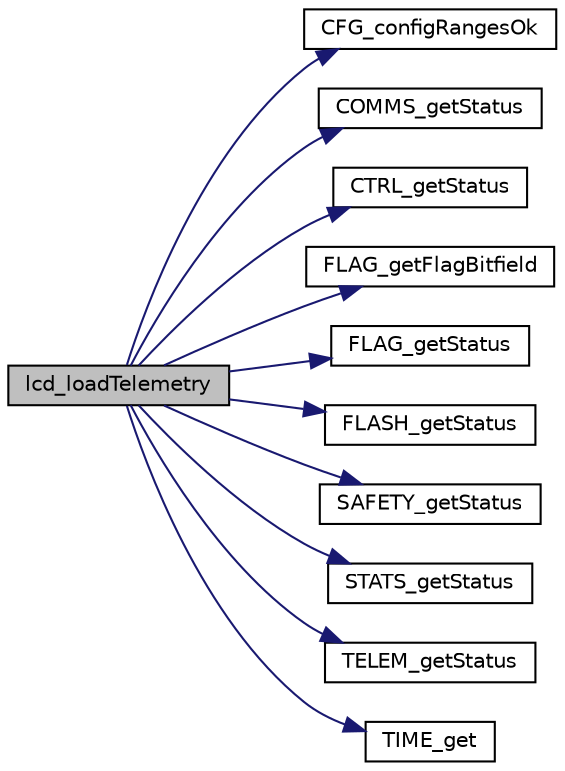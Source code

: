digraph "lcd_loadTelemetry"
{
 // LATEX_PDF_SIZE
  edge [fontname="Helvetica",fontsize="10",labelfontname="Helvetica",labelfontsize="10"];
  node [fontname="Helvetica",fontsize="10",shape=record];
  rankdir="LR";
  Node1 [label="lcd_loadTelemetry",height=0.2,width=0.4,color="black", fillcolor="grey75", style="filled", fontcolor="black",tooltip=" "];
  Node1 -> Node2 [color="midnightblue",fontsize="10",style="solid"];
  Node2 [label="CFG_configRangesOk",height=0.2,width=0.4,color="black", fillcolor="white", style="filled",URL="$cfg_8c.html#a2e3f61c31333043dcc47cad39cc273e5",tooltip=" "];
  Node1 -> Node3 [color="midnightblue",fontsize="10",style="solid"];
  Node3 [label="COMMS_getStatus",height=0.2,width=0.4,color="black", fillcolor="white", style="filled",URL="$comms_8c.html#a9fb233cb023229df11e2da58e6d199d2",tooltip=" "];
  Node1 -> Node4 [color="midnightblue",fontsize="10",style="solid"];
  Node4 [label="CTRL_getStatus",height=0.2,width=0.4,color="black", fillcolor="white", style="filled",URL="$ctrl_01_07_xD0_x9A_xD0_xBE_xD0_xBD_xD1_x84_xD0_xBB_xD0_xB8_xD0_xBA_xD1_x82_xD1_x83_xD1_x8E_xD1_x289479354af9cbc005bd3481d783ccac.html#aba9e453bd910ac5c262baa6206a23849",tooltip=" "];
  Node1 -> Node5 [color="midnightblue",fontsize="10",style="solid"];
  Node5 [label="FLAG_getFlagBitfield",height=0.2,width=0.4,color="black", fillcolor="white", style="filled",URL="$flag_8c.html#ab422bfe8ad33c4503144a508451cbb84",tooltip=" "];
  Node1 -> Node6 [color="midnightblue",fontsize="10",style="solid"];
  Node6 [label="FLAG_getStatus",height=0.2,width=0.4,color="black", fillcolor="white", style="filled",URL="$flag_8c.html#a4802475e4bd18405f54f989159673921",tooltip=" "];
  Node1 -> Node7 [color="midnightblue",fontsize="10",style="solid"];
  Node7 [label="FLASH_getStatus",height=0.2,width=0.4,color="black", fillcolor="white", style="filled",URL="$flash_8c.html#ab760ab74700432212e939d9540d57598",tooltip=" "];
  Node1 -> Node8 [color="midnightblue",fontsize="10",style="solid"];
  Node8 [label="SAFETY_getStatus",height=0.2,width=0.4,color="black", fillcolor="white", style="filled",URL="$safety_8c.html#a9f6653cd124129e53aec322ebdf6251e",tooltip=" "];
  Node1 -> Node9 [color="midnightblue",fontsize="10",style="solid"];
  Node9 [label="STATS_getStatus",height=0.2,width=0.4,color="black", fillcolor="white", style="filled",URL="$stats_8c.html#a5d1f1c2a30457863657b8638dfd89b0b",tooltip=" "];
  Node1 -> Node10 [color="midnightblue",fontsize="10",style="solid"];
  Node10 [label="TELEM_getStatus",height=0.2,width=0.4,color="black", fillcolor="white", style="filled",URL="$telem_8c.html#afcecad1e90b89078978c36a101eb339f",tooltip=" "];
  Node1 -> Node11 [color="midnightblue",fontsize="10",style="solid"];
  Node11 [label="TIME_get",height=0.2,width=0.4,color="black", fillcolor="white", style="filled",URL="$time_8c.html#a1ca2585daaf0d210adde4129c7454bee",tooltip=" "];
}
